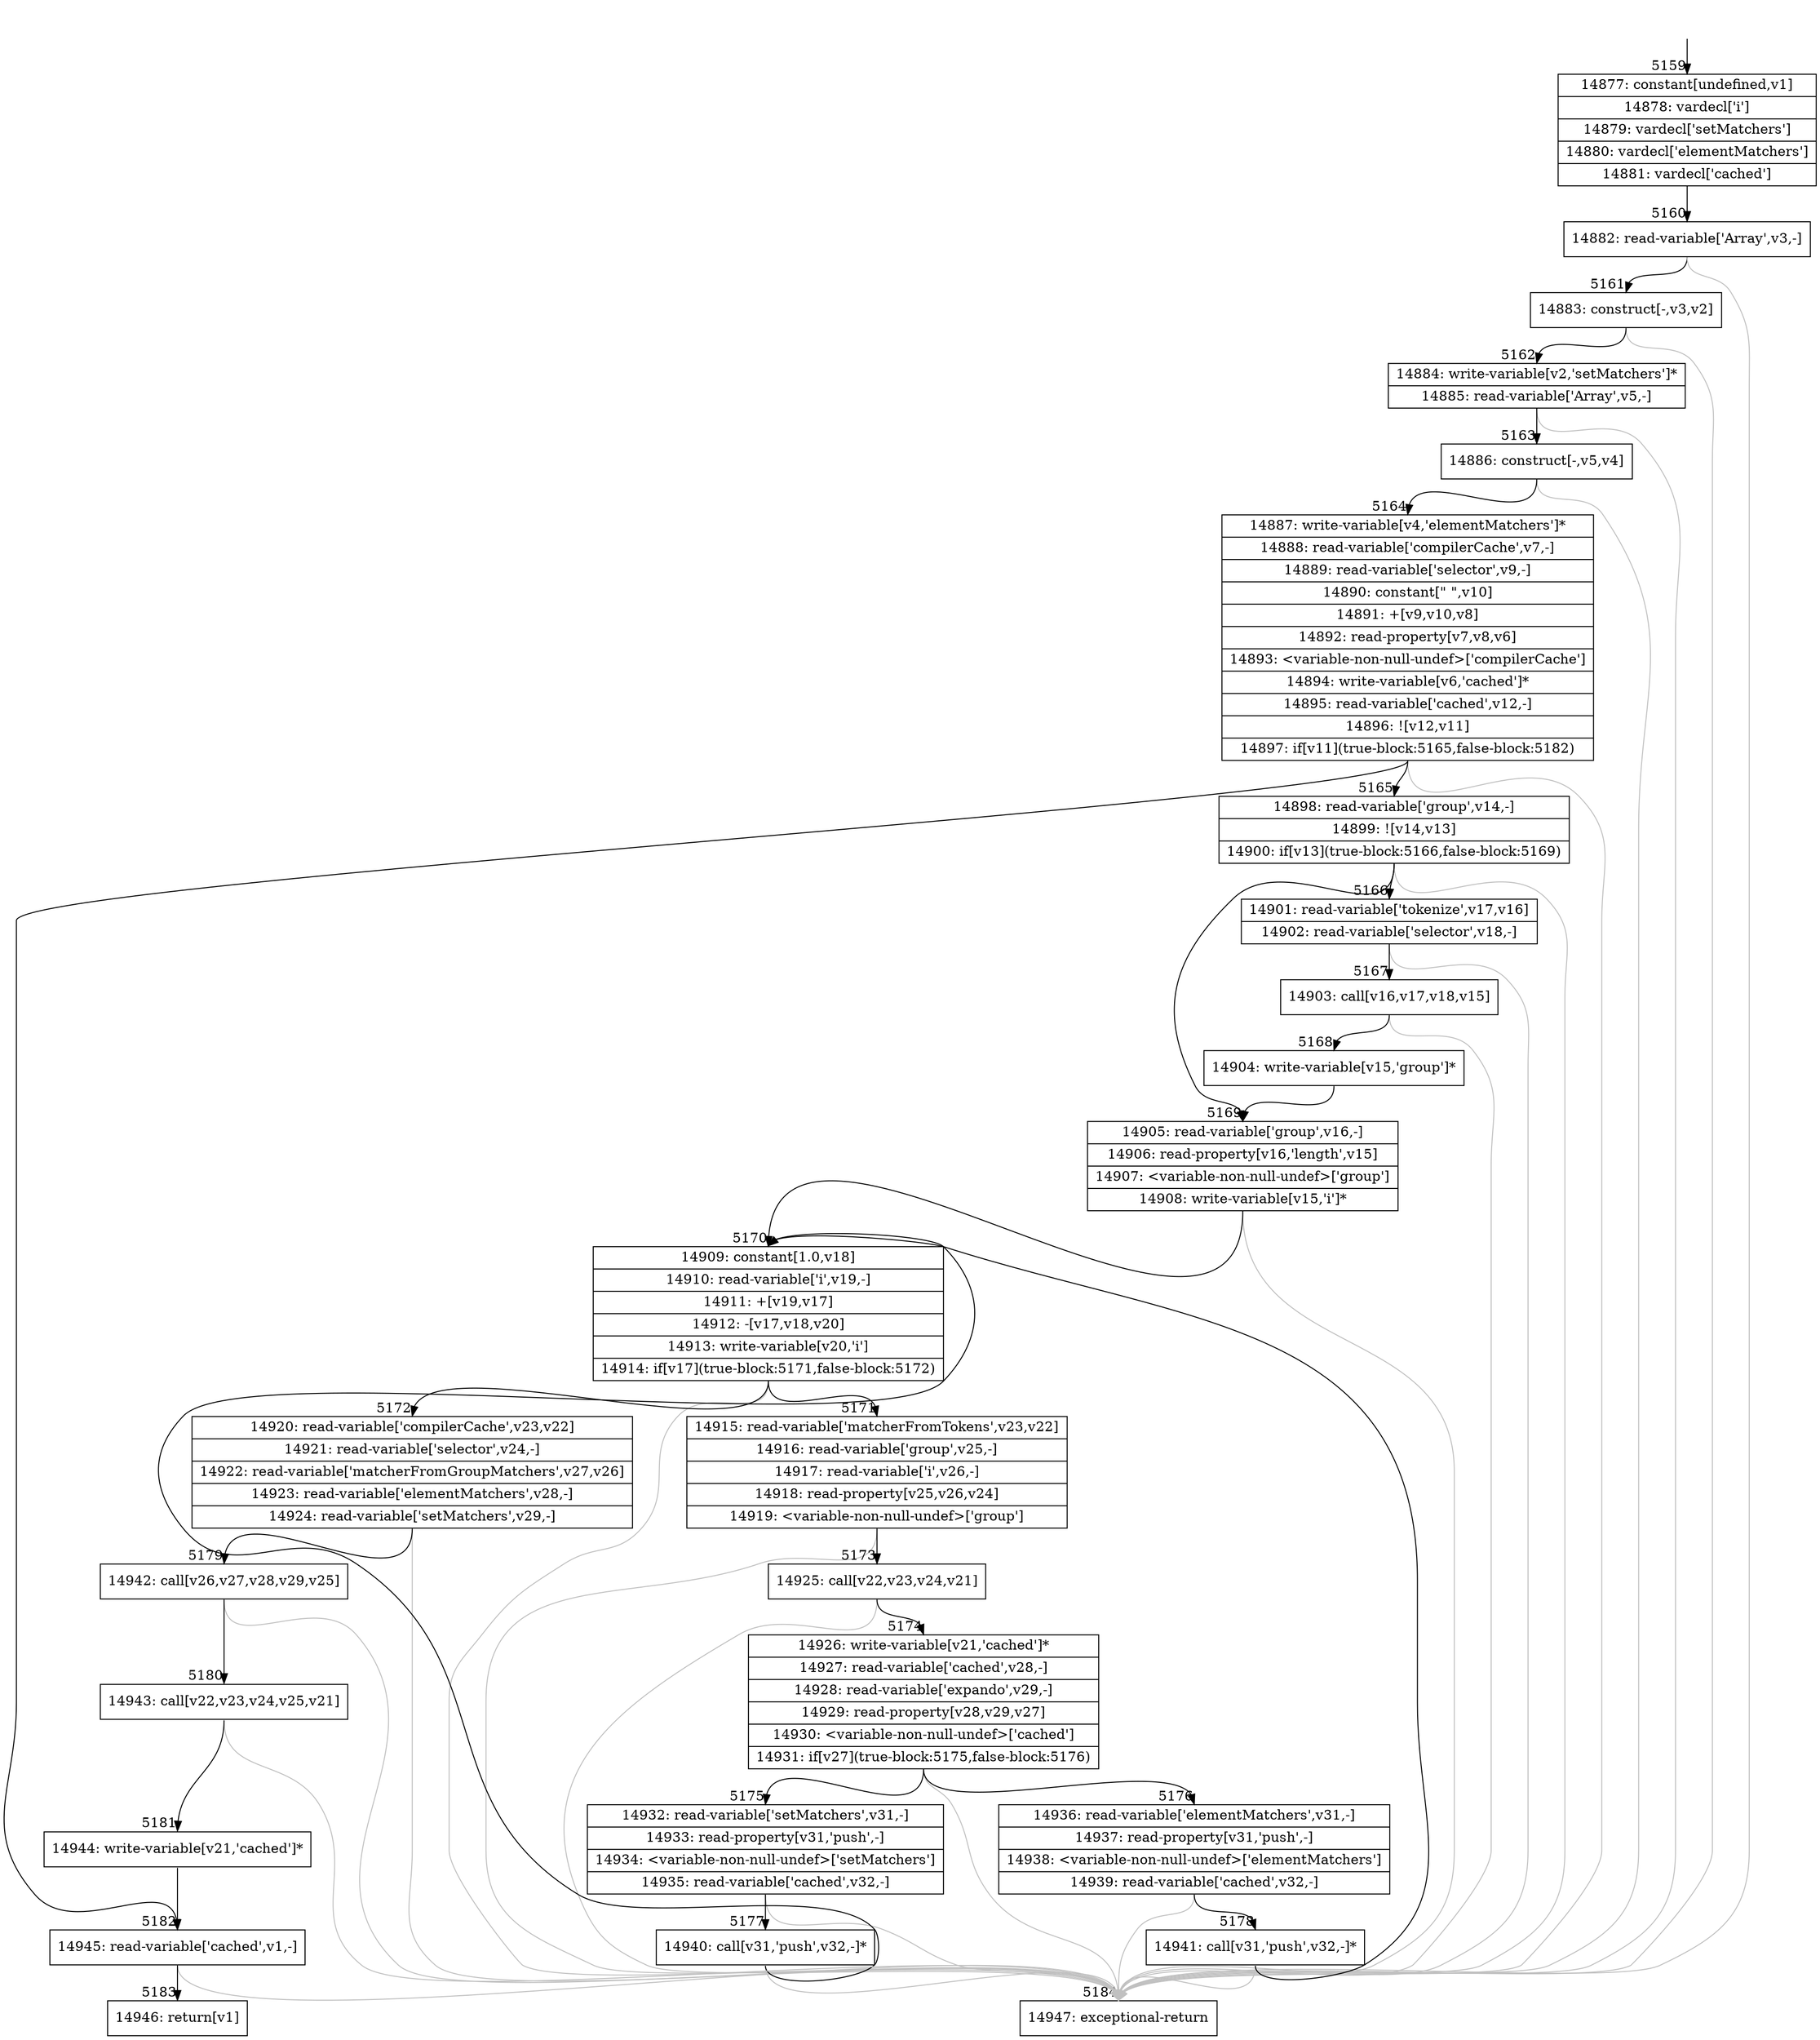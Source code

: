 digraph {
rankdir="TD"
BB_entry334[shape=none,label=""];
BB_entry334 -> BB5159 [tailport=s, headport=n, headlabel="    5159"]
BB5159 [shape=record label="{14877: constant[undefined,v1]|14878: vardecl['i']|14879: vardecl['setMatchers']|14880: vardecl['elementMatchers']|14881: vardecl['cached']}" ] 
BB5159 -> BB5160 [tailport=s, headport=n, headlabel="      5160"]
BB5160 [shape=record label="{14882: read-variable['Array',v3,-]}" ] 
BB5160 -> BB5161 [tailport=s, headport=n, headlabel="      5161"]
BB5160 -> BB5184 [tailport=s, headport=n, color=gray, headlabel="      5184"]
BB5161 [shape=record label="{14883: construct[-,v3,v2]}" ] 
BB5161 -> BB5162 [tailport=s, headport=n, headlabel="      5162"]
BB5161 -> BB5184 [tailport=s, headport=n, color=gray]
BB5162 [shape=record label="{14884: write-variable[v2,'setMatchers']*|14885: read-variable['Array',v5,-]}" ] 
BB5162 -> BB5163 [tailport=s, headport=n, headlabel="      5163"]
BB5162 -> BB5184 [tailport=s, headport=n, color=gray]
BB5163 [shape=record label="{14886: construct[-,v5,v4]}" ] 
BB5163 -> BB5164 [tailport=s, headport=n, headlabel="      5164"]
BB5163 -> BB5184 [tailport=s, headport=n, color=gray]
BB5164 [shape=record label="{14887: write-variable[v4,'elementMatchers']*|14888: read-variable['compilerCache',v7,-]|14889: read-variable['selector',v9,-]|14890: constant[\" \",v10]|14891: +[v9,v10,v8]|14892: read-property[v7,v8,v6]|14893: \<variable-non-null-undef\>['compilerCache']|14894: write-variable[v6,'cached']*|14895: read-variable['cached',v12,-]|14896: ![v12,v11]|14897: if[v11](true-block:5165,false-block:5182)}" ] 
BB5164 -> BB5165 [tailport=s, headport=n, headlabel="      5165"]
BB5164 -> BB5182 [tailport=s, headport=n, headlabel="      5182"]
BB5164 -> BB5184 [tailport=s, headport=n, color=gray]
BB5165 [shape=record label="{14898: read-variable['group',v14,-]|14899: ![v14,v13]|14900: if[v13](true-block:5166,false-block:5169)}" ] 
BB5165 -> BB5166 [tailport=s, headport=n, headlabel="      5166"]
BB5165 -> BB5169 [tailport=s, headport=n, headlabel="      5169"]
BB5165 -> BB5184 [tailport=s, headport=n, color=gray]
BB5166 [shape=record label="{14901: read-variable['tokenize',v17,v16]|14902: read-variable['selector',v18,-]}" ] 
BB5166 -> BB5167 [tailport=s, headport=n, headlabel="      5167"]
BB5166 -> BB5184 [tailport=s, headport=n, color=gray]
BB5167 [shape=record label="{14903: call[v16,v17,v18,v15]}" ] 
BB5167 -> BB5168 [tailport=s, headport=n, headlabel="      5168"]
BB5167 -> BB5184 [tailport=s, headport=n, color=gray]
BB5168 [shape=record label="{14904: write-variable[v15,'group']*}" ] 
BB5168 -> BB5169 [tailport=s, headport=n]
BB5169 [shape=record label="{14905: read-variable['group',v16,-]|14906: read-property[v16,'length',v15]|14907: \<variable-non-null-undef\>['group']|14908: write-variable[v15,'i']*}" ] 
BB5169 -> BB5170 [tailport=s, headport=n, headlabel="      5170"]
BB5169 -> BB5184 [tailport=s, headport=n, color=gray]
BB5170 [shape=record label="{14909: constant[1.0,v18]|14910: read-variable['i',v19,-]|14911: +[v19,v17]|14912: -[v17,v18,v20]|14913: write-variable[v20,'i']|14914: if[v17](true-block:5171,false-block:5172)}" ] 
BB5170 -> BB5171 [tailport=s, headport=n, headlabel="      5171"]
BB5170 -> BB5172 [tailport=s, headport=n, headlabel="      5172"]
BB5170 -> BB5184 [tailport=s, headport=n, color=gray]
BB5171 [shape=record label="{14915: read-variable['matcherFromTokens',v23,v22]|14916: read-variable['group',v25,-]|14917: read-variable['i',v26,-]|14918: read-property[v25,v26,v24]|14919: \<variable-non-null-undef\>['group']}" ] 
BB5171 -> BB5173 [tailport=s, headport=n, headlabel="      5173"]
BB5171 -> BB5184 [tailport=s, headport=n, color=gray]
BB5172 [shape=record label="{14920: read-variable['compilerCache',v23,v22]|14921: read-variable['selector',v24,-]|14922: read-variable['matcherFromGroupMatchers',v27,v26]|14923: read-variable['elementMatchers',v28,-]|14924: read-variable['setMatchers',v29,-]}" ] 
BB5172 -> BB5179 [tailport=s, headport=n, headlabel="      5179"]
BB5172 -> BB5184 [tailport=s, headport=n, color=gray]
BB5173 [shape=record label="{14925: call[v22,v23,v24,v21]}" ] 
BB5173 -> BB5174 [tailport=s, headport=n, headlabel="      5174"]
BB5173 -> BB5184 [tailport=s, headport=n, color=gray]
BB5174 [shape=record label="{14926: write-variable[v21,'cached']*|14927: read-variable['cached',v28,-]|14928: read-variable['expando',v29,-]|14929: read-property[v28,v29,v27]|14930: \<variable-non-null-undef\>['cached']|14931: if[v27](true-block:5175,false-block:5176)}" ] 
BB5174 -> BB5175 [tailport=s, headport=n, headlabel="      5175"]
BB5174 -> BB5176 [tailport=s, headport=n, headlabel="      5176"]
BB5174 -> BB5184 [tailport=s, headport=n, color=gray]
BB5175 [shape=record label="{14932: read-variable['setMatchers',v31,-]|14933: read-property[v31,'push',-]|14934: \<variable-non-null-undef\>['setMatchers']|14935: read-variable['cached',v32,-]}" ] 
BB5175 -> BB5177 [tailport=s, headport=n, headlabel="      5177"]
BB5175 -> BB5184 [tailport=s, headport=n, color=gray]
BB5176 [shape=record label="{14936: read-variable['elementMatchers',v31,-]|14937: read-property[v31,'push',-]|14938: \<variable-non-null-undef\>['elementMatchers']|14939: read-variable['cached',v32,-]}" ] 
BB5176 -> BB5178 [tailport=s, headport=n, headlabel="      5178"]
BB5176 -> BB5184 [tailport=s, headport=n, color=gray]
BB5177 [shape=record label="{14940: call[v31,'push',v32,-]*}" ] 
BB5177 -> BB5170 [tailport=s, headport=n]
BB5177 -> BB5184 [tailport=s, headport=n, color=gray]
BB5178 [shape=record label="{14941: call[v31,'push',v32,-]*}" ] 
BB5178 -> BB5170 [tailport=s, headport=n]
BB5178 -> BB5184 [tailport=s, headport=n, color=gray]
BB5179 [shape=record label="{14942: call[v26,v27,v28,v29,v25]}" ] 
BB5179 -> BB5180 [tailport=s, headport=n, headlabel="      5180"]
BB5179 -> BB5184 [tailport=s, headport=n, color=gray]
BB5180 [shape=record label="{14943: call[v22,v23,v24,v25,v21]}" ] 
BB5180 -> BB5181 [tailport=s, headport=n, headlabel="      5181"]
BB5180 -> BB5184 [tailport=s, headport=n, color=gray]
BB5181 [shape=record label="{14944: write-variable[v21,'cached']*}" ] 
BB5181 -> BB5182 [tailport=s, headport=n]
BB5182 [shape=record label="{14945: read-variable['cached',v1,-]}" ] 
BB5182 -> BB5183 [tailport=s, headport=n, headlabel="      5183"]
BB5182 -> BB5184 [tailport=s, headport=n, color=gray]
BB5183 [shape=record label="{14946: return[v1]}" ] 
BB5184 [shape=record label="{14947: exceptional-return}" ] 
}
